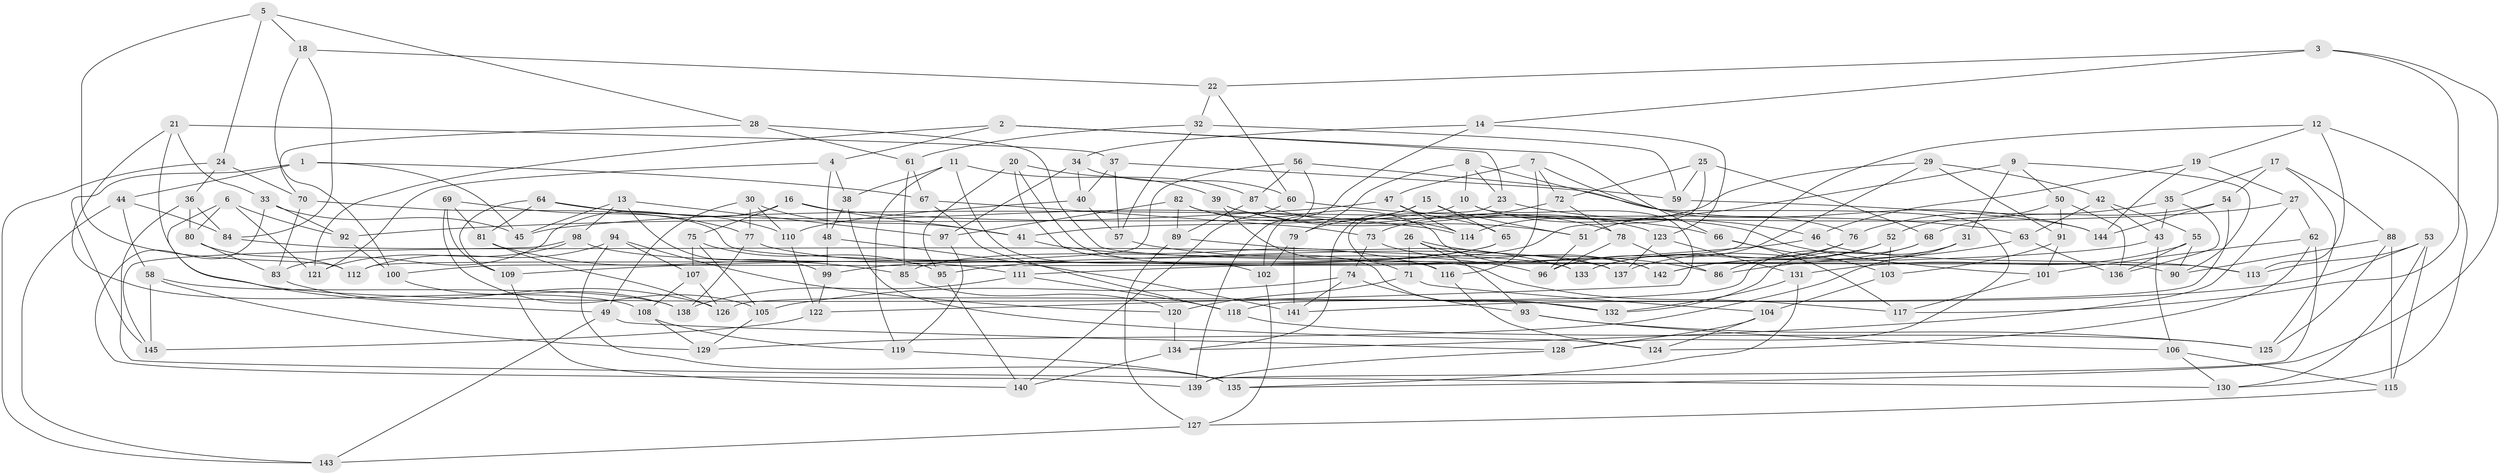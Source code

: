 // Generated by graph-tools (version 1.1) at 2025/03/03/09/25 03:03:07]
// undirected, 145 vertices, 290 edges
graph export_dot {
graph [start="1"]
  node [color=gray90,style=filled];
  1;
  2;
  3;
  4;
  5;
  6;
  7;
  8;
  9;
  10;
  11;
  12;
  13;
  14;
  15;
  16;
  17;
  18;
  19;
  20;
  21;
  22;
  23;
  24;
  25;
  26;
  27;
  28;
  29;
  30;
  31;
  32;
  33;
  34;
  35;
  36;
  37;
  38;
  39;
  40;
  41;
  42;
  43;
  44;
  45;
  46;
  47;
  48;
  49;
  50;
  51;
  52;
  53;
  54;
  55;
  56;
  57;
  58;
  59;
  60;
  61;
  62;
  63;
  64;
  65;
  66;
  67;
  68;
  69;
  70;
  71;
  72;
  73;
  74;
  75;
  76;
  77;
  78;
  79;
  80;
  81;
  82;
  83;
  84;
  85;
  86;
  87;
  88;
  89;
  90;
  91;
  92;
  93;
  94;
  95;
  96;
  97;
  98;
  99;
  100;
  101;
  102;
  103;
  104;
  105;
  106;
  107;
  108;
  109;
  110;
  111;
  112;
  113;
  114;
  115;
  116;
  117;
  118;
  119;
  120;
  121;
  122;
  123;
  124;
  125;
  126;
  127;
  128;
  129;
  130;
  131;
  132;
  133;
  134;
  135;
  136;
  137;
  138;
  139;
  140;
  141;
  142;
  143;
  144;
  145;
  1 -- 145;
  1 -- 67;
  1 -- 44;
  1 -- 45;
  2 -- 66;
  2 -- 4;
  2 -- 23;
  2 -- 121;
  3 -- 117;
  3 -- 14;
  3 -- 22;
  3 -- 135;
  4 -- 48;
  4 -- 121;
  4 -- 38;
  5 -- 18;
  5 -- 24;
  5 -- 28;
  5 -- 112;
  6 -- 92;
  6 -- 121;
  6 -- 80;
  6 -- 49;
  7 -- 116;
  7 -- 76;
  7 -- 72;
  7 -- 47;
  8 -- 79;
  8 -- 128;
  8 -- 23;
  8 -- 10;
  9 -- 51;
  9 -- 50;
  9 -- 90;
  9 -- 31;
  10 -- 101;
  10 -- 122;
  10 -- 41;
  11 -- 39;
  11 -- 38;
  11 -- 119;
  11 -- 102;
  12 -- 19;
  12 -- 130;
  12 -- 100;
  12 -- 113;
  13 -- 45;
  13 -- 98;
  13 -- 97;
  13 -- 99;
  14 -- 34;
  14 -- 123;
  14 -- 102;
  15 -- 79;
  15 -- 51;
  15 -- 65;
  15 -- 134;
  16 -- 63;
  16 -- 75;
  16 -- 41;
  16 -- 83;
  17 -- 125;
  17 -- 35;
  17 -- 88;
  17 -- 54;
  18 -- 22;
  18 -- 84;
  18 -- 100;
  19 -- 46;
  19 -- 144;
  19 -- 27;
  20 -- 87;
  20 -- 117;
  20 -- 95;
  20 -- 132;
  21 -- 132;
  21 -- 37;
  21 -- 108;
  21 -- 33;
  22 -- 60;
  22 -- 32;
  23 -- 116;
  23 -- 46;
  24 -- 36;
  24 -- 70;
  24 -- 143;
  25 -- 59;
  25 -- 72;
  25 -- 68;
  25 -- 85;
  26 -- 71;
  26 -- 93;
  26 -- 137;
  26 -- 86;
  27 -- 62;
  27 -- 134;
  27 -- 45;
  28 -- 70;
  28 -- 61;
  28 -- 113;
  29 -- 42;
  29 -- 91;
  29 -- 114;
  29 -- 96;
  30 -- 49;
  30 -- 110;
  30 -- 77;
  30 -- 41;
  31 -- 132;
  31 -- 137;
  31 -- 129;
  32 -- 59;
  32 -- 57;
  32 -- 61;
  33 -- 92;
  33 -- 139;
  33 -- 45;
  34 -- 97;
  34 -- 40;
  34 -- 60;
  35 -- 43;
  35 -- 136;
  35 -- 76;
  36 -- 84;
  36 -- 80;
  36 -- 130;
  37 -- 144;
  37 -- 57;
  37 -- 40;
  38 -- 48;
  38 -- 124;
  39 -- 51;
  39 -- 71;
  39 -- 78;
  40 -- 57;
  40 -- 110;
  41 -- 116;
  42 -- 63;
  42 -- 43;
  42 -- 55;
  43 -- 106;
  43 -- 111;
  44 -- 84;
  44 -- 143;
  44 -- 58;
  46 -- 109;
  46 -- 113;
  47 -- 114;
  47 -- 65;
  47 -- 92;
  48 -- 141;
  48 -- 99;
  49 -- 128;
  49 -- 143;
  50 -- 52;
  50 -- 136;
  50 -- 91;
  51 -- 96;
  52 -- 133;
  52 -- 142;
  52 -- 103;
  53 -- 130;
  53 -- 141;
  53 -- 113;
  53 -- 115;
  54 -- 144;
  54 -- 126;
  54 -- 68;
  55 -- 90;
  55 -- 131;
  55 -- 136;
  56 -- 139;
  56 -- 59;
  56 -- 87;
  56 -- 112;
  57 -- 96;
  58 -- 129;
  58 -- 145;
  58 -- 138;
  59 -- 144;
  60 -- 140;
  60 -- 66;
  61 -- 85;
  61 -- 67;
  62 -- 124;
  62 -- 101;
  62 -- 139;
  63 -- 136;
  63 -- 86;
  64 -- 109;
  64 -- 114;
  64 -- 81;
  64 -- 110;
  65 -- 99;
  65 -- 95;
  66 -- 117;
  66 -- 103;
  67 -- 73;
  67 -- 118;
  68 -- 118;
  68 -- 142;
  69 -- 81;
  69 -- 105;
  69 -- 77;
  69 -- 109;
  70 -- 90;
  70 -- 83;
  71 -- 120;
  71 -- 104;
  72 -- 73;
  72 -- 78;
  73 -- 74;
  73 -- 142;
  74 -- 105;
  74 -- 141;
  74 -- 93;
  75 -- 107;
  75 -- 105;
  75 -- 95;
  76 -- 133;
  76 -- 86;
  77 -- 138;
  77 -- 137;
  78 -- 86;
  78 -- 96;
  79 -- 141;
  79 -- 102;
  80 -- 83;
  80 -- 112;
  81 -- 126;
  81 -- 85;
  82 -- 114;
  82 -- 142;
  82 -- 97;
  82 -- 89;
  83 -- 126;
  84 -- 133;
  85 -- 120;
  87 -- 123;
  87 -- 89;
  88 -- 115;
  88 -- 125;
  88 -- 90;
  89 -- 133;
  89 -- 127;
  91 -- 101;
  91 -- 103;
  92 -- 100;
  93 -- 125;
  93 -- 106;
  94 -- 112;
  94 -- 107;
  94 -- 120;
  94 -- 135;
  95 -- 140;
  97 -- 119;
  98 -- 111;
  98 -- 121;
  98 -- 145;
  99 -- 122;
  100 -- 138;
  101 -- 117;
  102 -- 127;
  103 -- 104;
  104 -- 128;
  104 -- 124;
  105 -- 129;
  106 -- 115;
  106 -- 130;
  107 -- 126;
  107 -- 108;
  108 -- 129;
  108 -- 119;
  109 -- 140;
  110 -- 122;
  111 -- 138;
  111 -- 118;
  115 -- 127;
  116 -- 124;
  118 -- 125;
  119 -- 135;
  120 -- 134;
  122 -- 145;
  123 -- 131;
  123 -- 137;
  127 -- 143;
  128 -- 139;
  131 -- 135;
  131 -- 132;
  134 -- 140;
}
